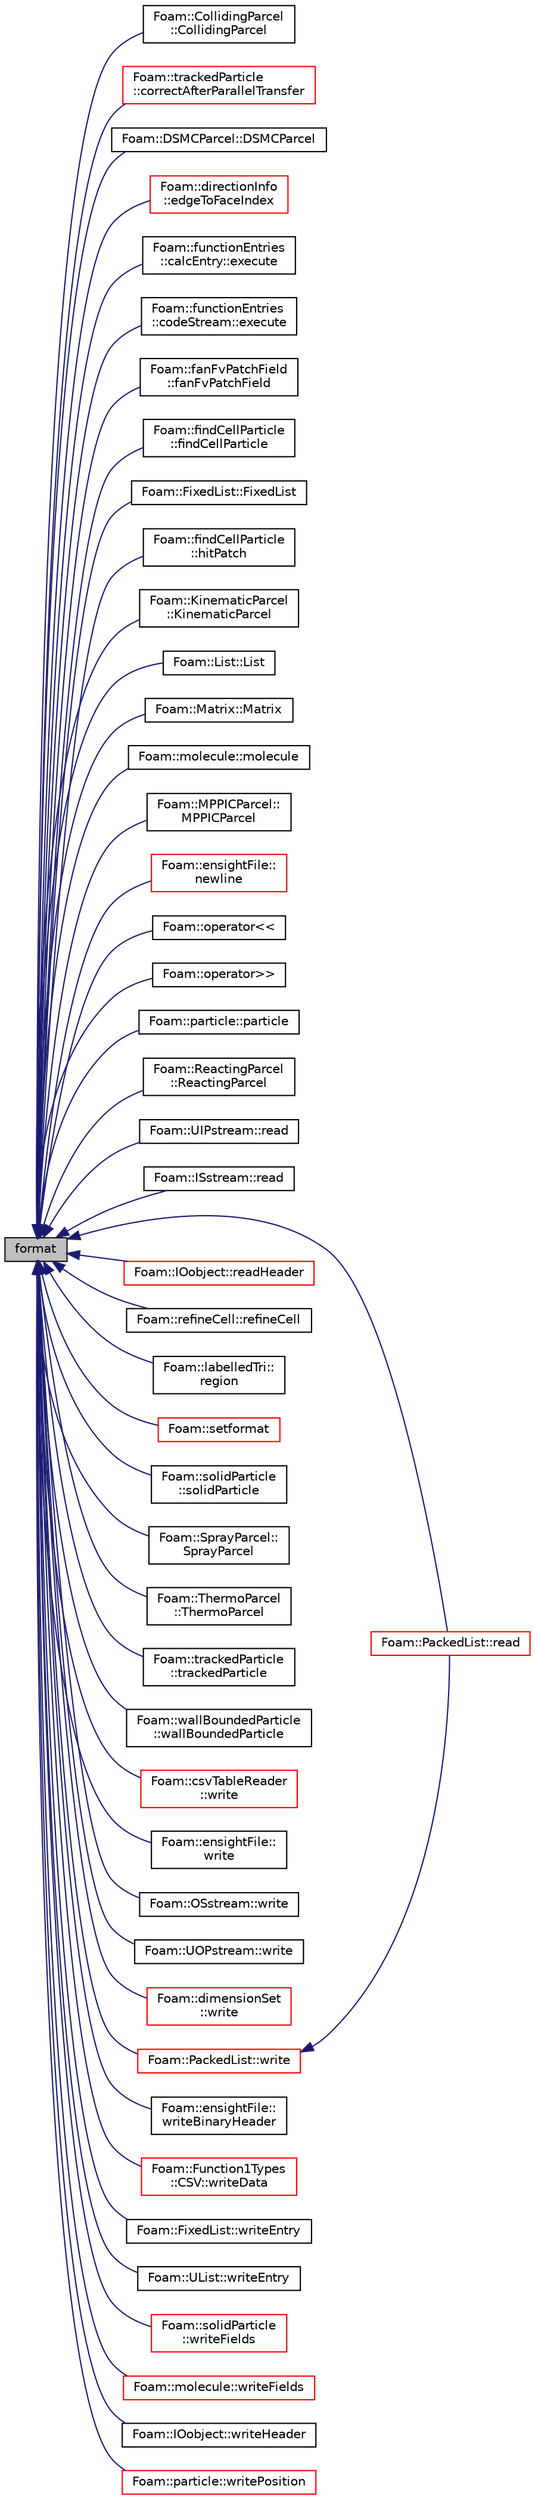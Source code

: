 digraph "format"
{
  bgcolor="transparent";
  edge [fontname="Helvetica",fontsize="10",labelfontname="Helvetica",labelfontsize="10"];
  node [fontname="Helvetica",fontsize="10",shape=record];
  rankdir="LR";
  Node1 [label="format",height=0.2,width=0.4,color="black", fillcolor="grey75", style="filled", fontcolor="black"];
  Node1 -> Node2 [dir="back",color="midnightblue",fontsize="10",style="solid",fontname="Helvetica"];
  Node2 [label="Foam::CollidingParcel\l::CollidingParcel",height=0.2,width=0.4,color="black",URL="$a00316.html#a6fc1396e4f0f7c8e5b15e2d9321eddeb",tooltip="Construct from Istream. "];
  Node1 -> Node3 [dir="back",color="midnightblue",fontsize="10",style="solid",fontname="Helvetica"];
  Node3 [label="Foam::trackedParticle\l::correctAfterParallelTransfer",height=0.2,width=0.4,color="red",URL="$a02645.html#a01ac7583003103c090b0e2d3810052e8",tooltip="Convert processor patch addressing to the global equivalents. "];
  Node1 -> Node4 [dir="back",color="midnightblue",fontsize="10",style="solid",fontname="Helvetica"];
  Node4 [label="Foam::DSMCParcel::DSMCParcel",height=0.2,width=0.4,color="black",URL="$a00585.html#a28e924d22196affd67ac681fd87ddec4",tooltip="Construct from Istream. "];
  Node1 -> Node5 [dir="back",color="midnightblue",fontsize="10",style="solid",fontname="Helvetica"];
  Node5 [label="Foam::directionInfo\l::edgeToFaceIndex",height=0.2,width=0.4,color="red",URL="$a00541.html#ae91026257717a2d46454adf53e72da4d",tooltip="Given edge on hex cell find corresponding edge on face. Is either. "];
  Node1 -> Node6 [dir="back",color="midnightblue",fontsize="10",style="solid",fontname="Helvetica"];
  Node6 [label="Foam::functionEntries\l::calcEntry::execute",height=0.2,width=0.4,color="black",URL="$a00193.html#a05e7c2e0049c47ef8c3bab8696b6ac1a",tooltip="Execute the functionEntry in a primitiveEntry context. "];
  Node1 -> Node7 [dir="back",color="midnightblue",fontsize="10",style="solid",fontname="Helvetica"];
  Node7 [label="Foam::functionEntries\l::codeStream::execute",height=0.2,width=0.4,color="black",URL="$a00313.html#a05e7c2e0049c47ef8c3bab8696b6ac1a",tooltip="Execute the functionEntry in a primitiveEntry context. "];
  Node1 -> Node8 [dir="back",color="midnightblue",fontsize="10",style="solid",fontname="Helvetica"];
  Node8 [label="Foam::fanFvPatchField\l::fanFvPatchField",height=0.2,width=0.4,color="black",URL="$a00746.html#a7171d8f4f4731b2c58ae95a68086507f"];
  Node1 -> Node9 [dir="back",color="midnightblue",fontsize="10",style="solid",fontname="Helvetica"];
  Node9 [label="Foam::findCellParticle\l::findCellParticle",height=0.2,width=0.4,color="black",URL="$a00800.html#abd80fc22110bf638f2010120b007bb29",tooltip="Construct from Istream. "];
  Node1 -> Node10 [dir="back",color="midnightblue",fontsize="10",style="solid",fontname="Helvetica"];
  Node10 [label="Foam::FixedList::FixedList",height=0.2,width=0.4,color="black",URL="$a00823.html#a96fc89cc5cd7ef81f0d49bfb25247021",tooltip="Construct from Istream. "];
  Node1 -> Node11 [dir="back",color="midnightblue",fontsize="10",style="solid",fontname="Helvetica"];
  Node11 [label="Foam::findCellParticle\l::hitPatch",height=0.2,width=0.4,color="black",URL="$a00800.html#a4dc581daa10355d4708c2a58310f849b",tooltip="Overridable function to handle the particle hitting a polyPatch. "];
  Node1 -> Node12 [dir="back",color="midnightblue",fontsize="10",style="solid",fontname="Helvetica"];
  Node12 [label="Foam::KinematicParcel\l::KinematicParcel",height=0.2,width=0.4,color="black",URL="$a01233.html#aadba6bb876f56b3c332b7f76c49c600a",tooltip="Construct from Istream. "];
  Node1 -> Node13 [dir="back",color="midnightblue",fontsize="10",style="solid",fontname="Helvetica"];
  Node13 [label="Foam::List::List",height=0.2,width=0.4,color="black",URL="$a01364.html#a14f9ee6bb196d1f585f55ea49dc15a0c",tooltip="Construct from Istream. "];
  Node1 -> Node14 [dir="back",color="midnightblue",fontsize="10",style="solid",fontname="Helvetica"];
  Node14 [label="Foam::Matrix::Matrix",height=0.2,width=0.4,color="black",URL="$a01438.html#aa92976d4353b6683c4f4b1b50a536502",tooltip="Construct from Istream. "];
  Node1 -> Node15 [dir="back",color="midnightblue",fontsize="10",style="solid",fontname="Helvetica"];
  Node15 [label="Foam::molecule::molecule",height=0.2,width=0.4,color="black",URL="$a01521.html#ad9087ff4e729ab59ffa0683d5b5b5e7e",tooltip="Construct from Istream. "];
  Node1 -> Node16 [dir="back",color="midnightblue",fontsize="10",style="solid",fontname="Helvetica"];
  Node16 [label="Foam::MPPICParcel::\lMPPICParcel",height=0.2,width=0.4,color="black",URL="$a01540.html#adf0d7c512cd55f77055d4b43594cbf67",tooltip="Construct from Istream. "];
  Node1 -> Node17 [dir="back",color="midnightblue",fontsize="10",style="solid",fontname="Helvetica"];
  Node17 [label="Foam::ensightFile::\lnewline",height=0.2,width=0.4,color="red",URL="$a00643.html#ab5159a45ba6da86b4085607bea7569dc",tooltip="Add carriage return to ascii stream. "];
  Node1 -> Node18 [dir="back",color="midnightblue",fontsize="10",style="solid",fontname="Helvetica"];
  Node18 [label="Foam::operator\<\<",height=0.2,width=0.4,color="black",URL="$a10733.html#a0df35d5d679bc115d8afee3f8b04ff9e"];
  Node1 -> Node19 [dir="back",color="midnightblue",fontsize="10",style="solid",fontname="Helvetica"];
  Node19 [label="Foam::operator\>\>",height=0.2,width=0.4,color="black",URL="$a10733.html#aa7d32fde990c7ecac9639caec45249aa"];
  Node1 -> Node20 [dir="back",color="midnightblue",fontsize="10",style="solid",fontname="Helvetica"];
  Node20 [label="Foam::particle::particle",height=0.2,width=0.4,color="black",URL="$a01775.html#ab0a9f83f54de70e33751944e4de5736b",tooltip="Construct from Istream. "];
  Node1 -> Node21 [dir="back",color="midnightblue",fontsize="10",style="solid",fontname="Helvetica"];
  Node21 [label="Foam::ReactingParcel\l::ReactingParcel",height=0.2,width=0.4,color="black",URL="$a02092.html#a428c50f224d33654153d31ec3b3df817",tooltip="Construct from Istream. "];
  Node1 -> Node22 [dir="back",color="midnightblue",fontsize="10",style="solid",fontname="Helvetica"];
  Node22 [label="Foam::UIPstream::read",height=0.2,width=0.4,color="black",URL="$a02734.html#aee06054e4c9977132a4a86c1a7118e27",tooltip="Read binary block. "];
  Node1 -> Node23 [dir="back",color="midnightblue",fontsize="10",style="solid",fontname="Helvetica"];
  Node23 [label="Foam::ISstream::read",height=0.2,width=0.4,color="black",URL="$a01198.html#aee06054e4c9977132a4a86c1a7118e27",tooltip="Read binary block. "];
  Node1 -> Node24 [dir="back",color="midnightblue",fontsize="10",style="solid",fontname="Helvetica"];
  Node24 [label="Foam::PackedList::read",height=0.2,width=0.4,color="red",URL="$a01757.html#a223c472410515286cf5050b0b7b37396",tooltip="Clear list and read from stream. "];
  Node1 -> Node25 [dir="back",color="midnightblue",fontsize="10",style="solid",fontname="Helvetica"];
  Node25 [label="Foam::IOobject::readHeader",height=0.2,width=0.4,color="red",URL="$a01179.html#acc5353ca76293212d9dba8a82c0d9a44",tooltip="Read header. "];
  Node1 -> Node26 [dir="back",color="midnightblue",fontsize="10",style="solid",fontname="Helvetica"];
  Node26 [label="Foam::refineCell::refineCell",height=0.2,width=0.4,color="black",URL="$a02110.html#aeca36b1c4f3a579dc67e52a7cd4347bb",tooltip="From Istream. Vector will be normalized upon construction. "];
  Node1 -> Node27 [dir="back",color="midnightblue",fontsize="10",style="solid",fontname="Helvetica"];
  Node27 [label="Foam::labelledTri::\lregion",height=0.2,width=0.4,color="black",URL="$a01251.html#a49ce9318e127df7349f136001fbf4ff1",tooltip="Return region label. "];
  Node1 -> Node28 [dir="back",color="midnightblue",fontsize="10",style="solid",fontname="Helvetica"];
  Node28 [label="Foam::setformat",height=0.2,width=0.4,color="red",URL="$a10733.html#ac01028c646c2db9d9b49b7ad16d5b479"];
  Node1 -> Node29 [dir="back",color="midnightblue",fontsize="10",style="solid",fontname="Helvetica"];
  Node29 [label="Foam::solidParticle\l::solidParticle",height=0.2,width=0.4,color="black",URL="$a02373.html#a87651f0de8288f57d14b14dc048fd6aa",tooltip="Construct from Istream. "];
  Node1 -> Node30 [dir="back",color="midnightblue",fontsize="10",style="solid",fontname="Helvetica"];
  Node30 [label="Foam::SprayParcel::\lSprayParcel",height=0.2,width=0.4,color="black",URL="$a02411.html#a8744c033f51147ea6977d8b456e06f09",tooltip="Construct from Istream. "];
  Node1 -> Node31 [dir="back",color="midnightblue",fontsize="10",style="solid",fontname="Helvetica"];
  Node31 [label="Foam::ThermoParcel\l::ThermoParcel",height=0.2,width=0.4,color="black",URL="$a02596.html#ac9a7d626d5240be7a286542d99fb5edc",tooltip="Construct from Istream. "];
  Node1 -> Node32 [dir="back",color="midnightblue",fontsize="10",style="solid",fontname="Helvetica"];
  Node32 [label="Foam::trackedParticle\l::trackedParticle",height=0.2,width=0.4,color="black",URL="$a02645.html#ab8bfc0bc65311556db918eee018a8d07",tooltip="Construct from Istream. "];
  Node1 -> Node33 [dir="back",color="midnightblue",fontsize="10",style="solid",fontname="Helvetica"];
  Node33 [label="Foam::wallBoundedParticle\l::wallBoundedParticle",height=0.2,width=0.4,color="black",URL="$a02828.html#af8f7123e81cc31105c62e5c807bd5b63",tooltip="Construct from Istream. "];
  Node1 -> Node34 [dir="back",color="midnightblue",fontsize="10",style="solid",fontname="Helvetica"];
  Node34 [label="Foam::csvTableReader\l::write",height=0.2,width=0.4,color="red",URL="$a00440.html#a4bc86b48333705e13add9de0db8eebd3",tooltip="Write the remaining parameters. "];
  Node1 -> Node35 [dir="back",color="midnightblue",fontsize="10",style="solid",fontname="Helvetica"];
  Node35 [label="Foam::ensightFile::\lwrite",height=0.2,width=0.4,color="black",URL="$a00643.html#aa4c3096cc3ecff01c3cd0dda62b97634",tooltip="Write string as \"%80s\" or as binary. "];
  Node1 -> Node36 [dir="back",color="midnightblue",fontsize="10",style="solid",fontname="Helvetica"];
  Node36 [label="Foam::OSstream::write",height=0.2,width=0.4,color="black",URL="$a01736.html#aa2cb8b53a0cae357d56a963c9351eb92",tooltip="Write binary block. "];
  Node1 -> Node37 [dir="back",color="midnightblue",fontsize="10",style="solid",fontname="Helvetica"];
  Node37 [label="Foam::UOPstream::write",height=0.2,width=0.4,color="black",URL="$a02763.html#aa2cb8b53a0cae357d56a963c9351eb92",tooltip="Write binary block. "];
  Node1 -> Node38 [dir="back",color="midnightblue",fontsize="10",style="solid",fontname="Helvetica"];
  Node38 [label="Foam::dimensionSet\l::write",height=0.2,width=0.4,color="red",URL="$a00534.html#ab6ebe7cc711ec80d90631044ec3950bf",tooltip="Write using provided units. "];
  Node1 -> Node39 [dir="back",color="midnightblue",fontsize="10",style="solid",fontname="Helvetica"];
  Node39 [label="Foam::PackedList::write",height=0.2,width=0.4,color="red",URL="$a01757.html#a4f4810083cd68515933d923af815a002",tooltip="Write, optionally with indexedOutput. "];
  Node39 -> Node24 [dir="back",color="midnightblue",fontsize="10",style="solid",fontname="Helvetica"];
  Node1 -> Node40 [dir="back",color="midnightblue",fontsize="10",style="solid",fontname="Helvetica"];
  Node40 [label="Foam::ensightFile::\lwriteBinaryHeader",height=0.2,width=0.4,color="black",URL="$a00643.html#a0cfc1b9f0424964c5f403642c49117e3",tooltip="Write \"C Binary\" for binary files (eg, geometry/measured) "];
  Node1 -> Node41 [dir="back",color="midnightblue",fontsize="10",style="solid",fontname="Helvetica"];
  Node41 [label="Foam::Function1Types\l::CSV::writeData",height=0.2,width=0.4,color="red",URL="$a00438.html#a3f337a79b0eea9e1a8a6381894c6cdf9",tooltip="Write in dictionary format. "];
  Node1 -> Node42 [dir="back",color="midnightblue",fontsize="10",style="solid",fontname="Helvetica"];
  Node42 [label="Foam::FixedList::writeEntry",height=0.2,width=0.4,color="black",URL="$a00823.html#a7bd1878bce81bf4174dea56840d4a007",tooltip="Write the FixedList as a dictionary entry with keyword. "];
  Node1 -> Node43 [dir="back",color="midnightblue",fontsize="10",style="solid",fontname="Helvetica"];
  Node43 [label="Foam::UList::writeEntry",height=0.2,width=0.4,color="black",URL="$a02735.html#a7bd1878bce81bf4174dea56840d4a007",tooltip="Write the UList as a dictionary entry with keyword. "];
  Node1 -> Node44 [dir="back",color="midnightblue",fontsize="10",style="solid",fontname="Helvetica"];
  Node44 [label="Foam::solidParticle\l::writeFields",height=0.2,width=0.4,color="red",URL="$a02373.html#ae8ec839877d43a55d64c270034768f28"];
  Node1 -> Node45 [dir="back",color="midnightblue",fontsize="10",style="solid",fontname="Helvetica"];
  Node45 [label="Foam::molecule::writeFields",height=0.2,width=0.4,color="red",URL="$a01521.html#aa4b4162953822603a8cfb0ee3ca761c0"];
  Node1 -> Node46 [dir="back",color="midnightblue",fontsize="10",style="solid",fontname="Helvetica"];
  Node46 [label="Foam::IOobject::writeHeader",height=0.2,width=0.4,color="black",URL="$a01179.html#a0eb19e4807b9f72e892a5e44d90f5054",tooltip="Write header. Allow override of type. "];
  Node1 -> Node47 [dir="back",color="midnightblue",fontsize="10",style="solid",fontname="Helvetica"];
  Node47 [label="Foam::particle::writePosition",height=0.2,width=0.4,color="red",URL="$a01775.html#a980c915f22505162ae3afa2b46af0455",tooltip="Write the particle position and cell. "];
}

